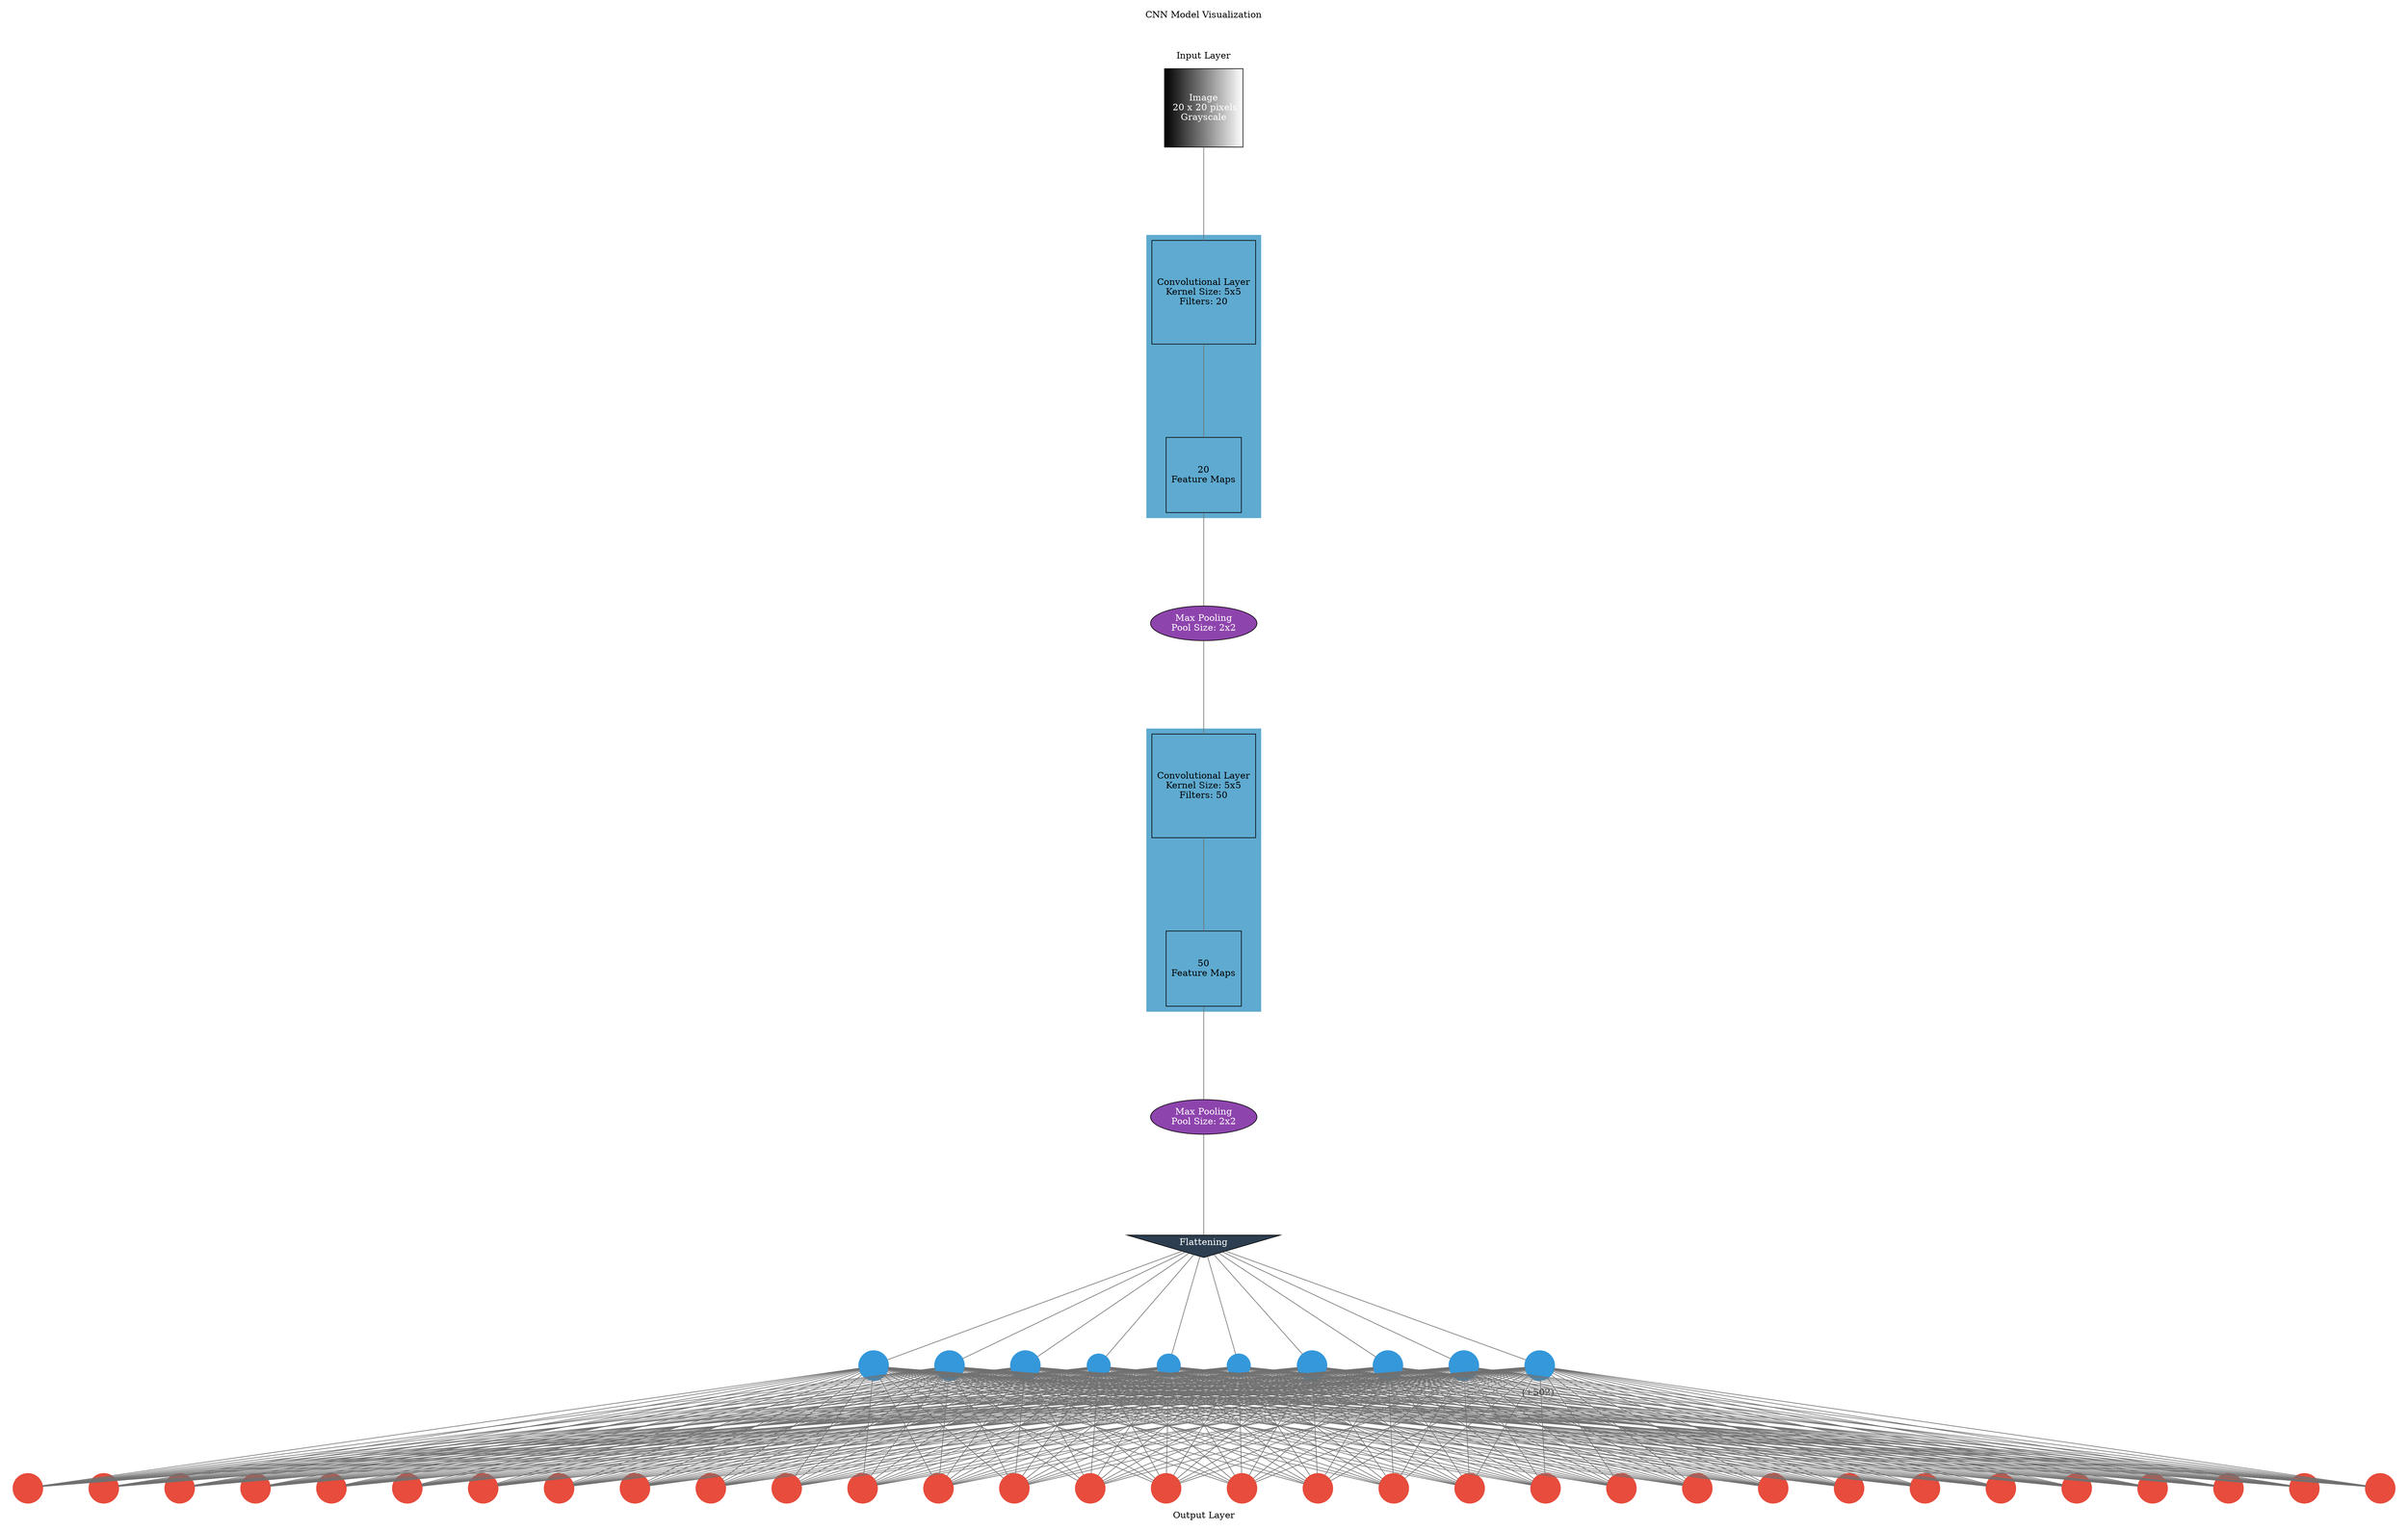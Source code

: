 digraph g {
	graph [nodesep=1 ranksep=2 splines=false]
	edge [arrowhead=none color="#707070"]
	subgraph cluster_input {
		node [fillcolor="black:white" fontcolor=white shape=square style=filled]
		color=white label="CNN Model Visualization



Input Layer"
		1 [label="Image
 20 x 20 pixels
Grayscale" fontcolor=white]
	}
	conv_2 -> 2
	1 -> conv_2
	subgraph cluster_1 {
		color="#5faad0" style=filled
		conv_2 [label="Convolutional Layer
Kernel Size: 5x5
Filters: 20" shape=square]
		2 [label="20
Feature Maps" shape=square]
	}
	2 -> 3
	subgraph cluster_2 {
		color=white
		3 [label="Max Pooling
Pool Size: 2x2" fillcolor="#8e44ad" fontcolor=white style=filled]
	}
	conv_4 -> 4
	3 -> conv_4
	subgraph cluster_3 {
		color="#5faad0" style=filled
		conv_4 [label="Convolutional Layer
Kernel Size: 5x5
Filters: 50" shape=square]
		4 [label="50
Feature Maps" shape=square]
	}
	4 -> 5
	subgraph cluster_4 {
		color=white
		5 [label="Max Pooling
Pool Size: 2x2" fillcolor="#8e44ad" fontcolor=white style=filled]
	}
	5 -> 6
	subgraph cluster_5 {
		color=white
		6 [label=Flattening fillcolor="#2c3e50" fontcolor=white shape=invtriangle style=filled]
	}
	6 -> 7
	6 -> 8
	6 -> 9
	6 -> 10
	6 -> 11
	6 -> 12
	6 -> 13
	6 -> 14
	6 -> 15
	6 -> 16
	subgraph cluster_6 {
		color=white
		rank=same
		label=" (+502)" labeljust=right labelloc=b
		7 [color="#3498db" fontcolor="#3498db" shape=circle style=filled]
		8 [color="#3498db" fontcolor="#3498db" shape=circle style=filled]
		9 [color="#3498db" fontcolor="#3498db" shape=circle style=filled]
		10 [color="#3498db" fontcolor="#3498db" shape=circle style=filled]
		11 [color="#3498db" fontcolor="#3498db" shape=circle style=filled]
		12 [color="#3498db" fontcolor="#3498db" shape=circle style=filled]
		13 [color="#3498db" fontcolor="#3498db" shape=circle style=filled]
		14 [color="#3498db" fontcolor="#3498db" shape=circle style=filled]
		15 [color="#3498db" fontcolor="#3498db" shape=circle style=filled]
		16 [color="#3498db" fontcolor="#3498db" shape=circle style=filled]
	}
	7 -> 17
	8 -> 17
	9 -> 17
	10 -> 17
	11 -> 17
	12 -> 17
	13 -> 17
	14 -> 17
	15 -> 17
	16 -> 17
	7 -> 18
	8 -> 18
	9 -> 18
	10 -> 18
	11 -> 18
	12 -> 18
	13 -> 18
	14 -> 18
	15 -> 18
	16 -> 18
	7 -> 19
	8 -> 19
	9 -> 19
	10 -> 19
	11 -> 19
	12 -> 19
	13 -> 19
	14 -> 19
	15 -> 19
	16 -> 19
	7 -> 20
	8 -> 20
	9 -> 20
	10 -> 20
	11 -> 20
	12 -> 20
	13 -> 20
	14 -> 20
	15 -> 20
	16 -> 20
	7 -> 21
	8 -> 21
	9 -> 21
	10 -> 21
	11 -> 21
	12 -> 21
	13 -> 21
	14 -> 21
	15 -> 21
	16 -> 21
	7 -> 22
	8 -> 22
	9 -> 22
	10 -> 22
	11 -> 22
	12 -> 22
	13 -> 22
	14 -> 22
	15 -> 22
	16 -> 22
	7 -> 23
	8 -> 23
	9 -> 23
	10 -> 23
	11 -> 23
	12 -> 23
	13 -> 23
	14 -> 23
	15 -> 23
	16 -> 23
	7 -> 24
	8 -> 24
	9 -> 24
	10 -> 24
	11 -> 24
	12 -> 24
	13 -> 24
	14 -> 24
	15 -> 24
	16 -> 24
	7 -> 25
	8 -> 25
	9 -> 25
	10 -> 25
	11 -> 25
	12 -> 25
	13 -> 25
	14 -> 25
	15 -> 25
	16 -> 25
	7 -> 26
	8 -> 26
	9 -> 26
	10 -> 26
	11 -> 26
	12 -> 26
	13 -> 26
	14 -> 26
	15 -> 26
	16 -> 26
	7 -> 27
	8 -> 27
	9 -> 27
	10 -> 27
	11 -> 27
	12 -> 27
	13 -> 27
	14 -> 27
	15 -> 27
	16 -> 27
	7 -> 28
	8 -> 28
	9 -> 28
	10 -> 28
	11 -> 28
	12 -> 28
	13 -> 28
	14 -> 28
	15 -> 28
	16 -> 28
	7 -> 29
	8 -> 29
	9 -> 29
	10 -> 29
	11 -> 29
	12 -> 29
	13 -> 29
	14 -> 29
	15 -> 29
	16 -> 29
	7 -> 30
	8 -> 30
	9 -> 30
	10 -> 30
	11 -> 30
	12 -> 30
	13 -> 30
	14 -> 30
	15 -> 30
	16 -> 30
	7 -> 31
	8 -> 31
	9 -> 31
	10 -> 31
	11 -> 31
	12 -> 31
	13 -> 31
	14 -> 31
	15 -> 31
	16 -> 31
	7 -> 32
	8 -> 32
	9 -> 32
	10 -> 32
	11 -> 32
	12 -> 32
	13 -> 32
	14 -> 32
	15 -> 32
	16 -> 32
	7 -> 33
	8 -> 33
	9 -> 33
	10 -> 33
	11 -> 33
	12 -> 33
	13 -> 33
	14 -> 33
	15 -> 33
	16 -> 33
	7 -> 34
	8 -> 34
	9 -> 34
	10 -> 34
	11 -> 34
	12 -> 34
	13 -> 34
	14 -> 34
	15 -> 34
	16 -> 34
	7 -> 35
	8 -> 35
	9 -> 35
	10 -> 35
	11 -> 35
	12 -> 35
	13 -> 35
	14 -> 35
	15 -> 35
	16 -> 35
	7 -> 36
	8 -> 36
	9 -> 36
	10 -> 36
	11 -> 36
	12 -> 36
	13 -> 36
	14 -> 36
	15 -> 36
	16 -> 36
	7 -> 37
	8 -> 37
	9 -> 37
	10 -> 37
	11 -> 37
	12 -> 37
	13 -> 37
	14 -> 37
	15 -> 37
	16 -> 37
	7 -> 38
	8 -> 38
	9 -> 38
	10 -> 38
	11 -> 38
	12 -> 38
	13 -> 38
	14 -> 38
	15 -> 38
	16 -> 38
	7 -> 39
	8 -> 39
	9 -> 39
	10 -> 39
	11 -> 39
	12 -> 39
	13 -> 39
	14 -> 39
	15 -> 39
	16 -> 39
	7 -> 40
	8 -> 40
	9 -> 40
	10 -> 40
	11 -> 40
	12 -> 40
	13 -> 40
	14 -> 40
	15 -> 40
	16 -> 40
	7 -> 41
	8 -> 41
	9 -> 41
	10 -> 41
	11 -> 41
	12 -> 41
	13 -> 41
	14 -> 41
	15 -> 41
	16 -> 41
	7 -> 42
	8 -> 42
	9 -> 42
	10 -> 42
	11 -> 42
	12 -> 42
	13 -> 42
	14 -> 42
	15 -> 42
	16 -> 42
	7 -> 43
	8 -> 43
	9 -> 43
	10 -> 43
	11 -> 43
	12 -> 43
	13 -> 43
	14 -> 43
	15 -> 43
	16 -> 43
	7 -> 44
	8 -> 44
	9 -> 44
	10 -> 44
	11 -> 44
	12 -> 44
	13 -> 44
	14 -> 44
	15 -> 44
	16 -> 44
	7 -> 45
	8 -> 45
	9 -> 45
	10 -> 45
	11 -> 45
	12 -> 45
	13 -> 45
	14 -> 45
	15 -> 45
	16 -> 45
	7 -> 46
	8 -> 46
	9 -> 46
	10 -> 46
	11 -> 46
	12 -> 46
	13 -> 46
	14 -> 46
	15 -> 46
	16 -> 46
	7 -> 47
	8 -> 47
	9 -> 47
	10 -> 47
	11 -> 47
	12 -> 47
	13 -> 47
	14 -> 47
	15 -> 47
	16 -> 47
	7 -> 48
	8 -> 48
	9 -> 48
	10 -> 48
	11 -> 48
	12 -> 48
	13 -> 48
	14 -> 48
	15 -> 48
	16 -> 48
	subgraph cluster_output {
		node [color="#2ecc71" fontcolor="#2ecc71" shape=circle style=filled]
		color=white
		rank=same
		labeljust=1
		17 [color="#e74c3c" fontcolor="#e74c3c" shape=circle style=filled]
		18 [color="#e74c3c" fontcolor="#e74c3c" shape=circle style=filled]
		19 [color="#e74c3c" fontcolor="#e74c3c" shape=circle style=filled]
		20 [color="#e74c3c" fontcolor="#e74c3c" shape=circle style=filled]
		21 [color="#e74c3c" fontcolor="#e74c3c" shape=circle style=filled]
		22 [color="#e74c3c" fontcolor="#e74c3c" shape=circle style=filled]
		23 [color="#e74c3c" fontcolor="#e74c3c" shape=circle style=filled]
		24 [color="#e74c3c" fontcolor="#e74c3c" shape=circle style=filled]
		25 [color="#e74c3c" fontcolor="#e74c3c" shape=circle style=filled]
		26 [color="#e74c3c" fontcolor="#e74c3c" shape=circle style=filled]
		27 [color="#e74c3c" fontcolor="#e74c3c" shape=circle style=filled]
		28 [color="#e74c3c" fontcolor="#e74c3c" shape=circle style=filled]
		29 [color="#e74c3c" fontcolor="#e74c3c" shape=circle style=filled]
		30 [color="#e74c3c" fontcolor="#e74c3c" shape=circle style=filled]
		31 [color="#e74c3c" fontcolor="#e74c3c" shape=circle style=filled]
		32 [color="#e74c3c" fontcolor="#e74c3c" shape=circle style=filled]
		33 [color="#e74c3c" fontcolor="#e74c3c" shape=circle style=filled]
		34 [color="#e74c3c" fontcolor="#e74c3c" shape=circle style=filled]
		35 [color="#e74c3c" fontcolor="#e74c3c" shape=circle style=filled]
		36 [color="#e74c3c" fontcolor="#e74c3c" shape=circle style=filled]
		37 [color="#e74c3c" fontcolor="#e74c3c" shape=circle style=filled]
		38 [color="#e74c3c" fontcolor="#e74c3c" shape=circle style=filled]
		39 [color="#e74c3c" fontcolor="#e74c3c" shape=circle style=filled]
		40 [color="#e74c3c" fontcolor="#e74c3c" shape=circle style=filled]
		41 [color="#e74c3c" fontcolor="#e74c3c" shape=circle style=filled]
		42 [color="#e74c3c" fontcolor="#e74c3c" shape=circle style=filled]
		43 [color="#e74c3c" fontcolor="#e74c3c" shape=circle style=filled]
		44 [color="#e74c3c" fontcolor="#e74c3c" shape=circle style=filled]
		45 [color="#e74c3c" fontcolor="#e74c3c" shape=circle style=filled]
		46 [color="#e74c3c" fontcolor="#e74c3c" shape=circle style=filled]
		47 [color="#e74c3c" fontcolor="#e74c3c" shape=circle style=filled]
		48 [color="#e74c3c" fontcolor="#e74c3c" shape=circle style=filled]
		label="Output Layer" labelloc=bottom
	}
	arrowShape=none
}
